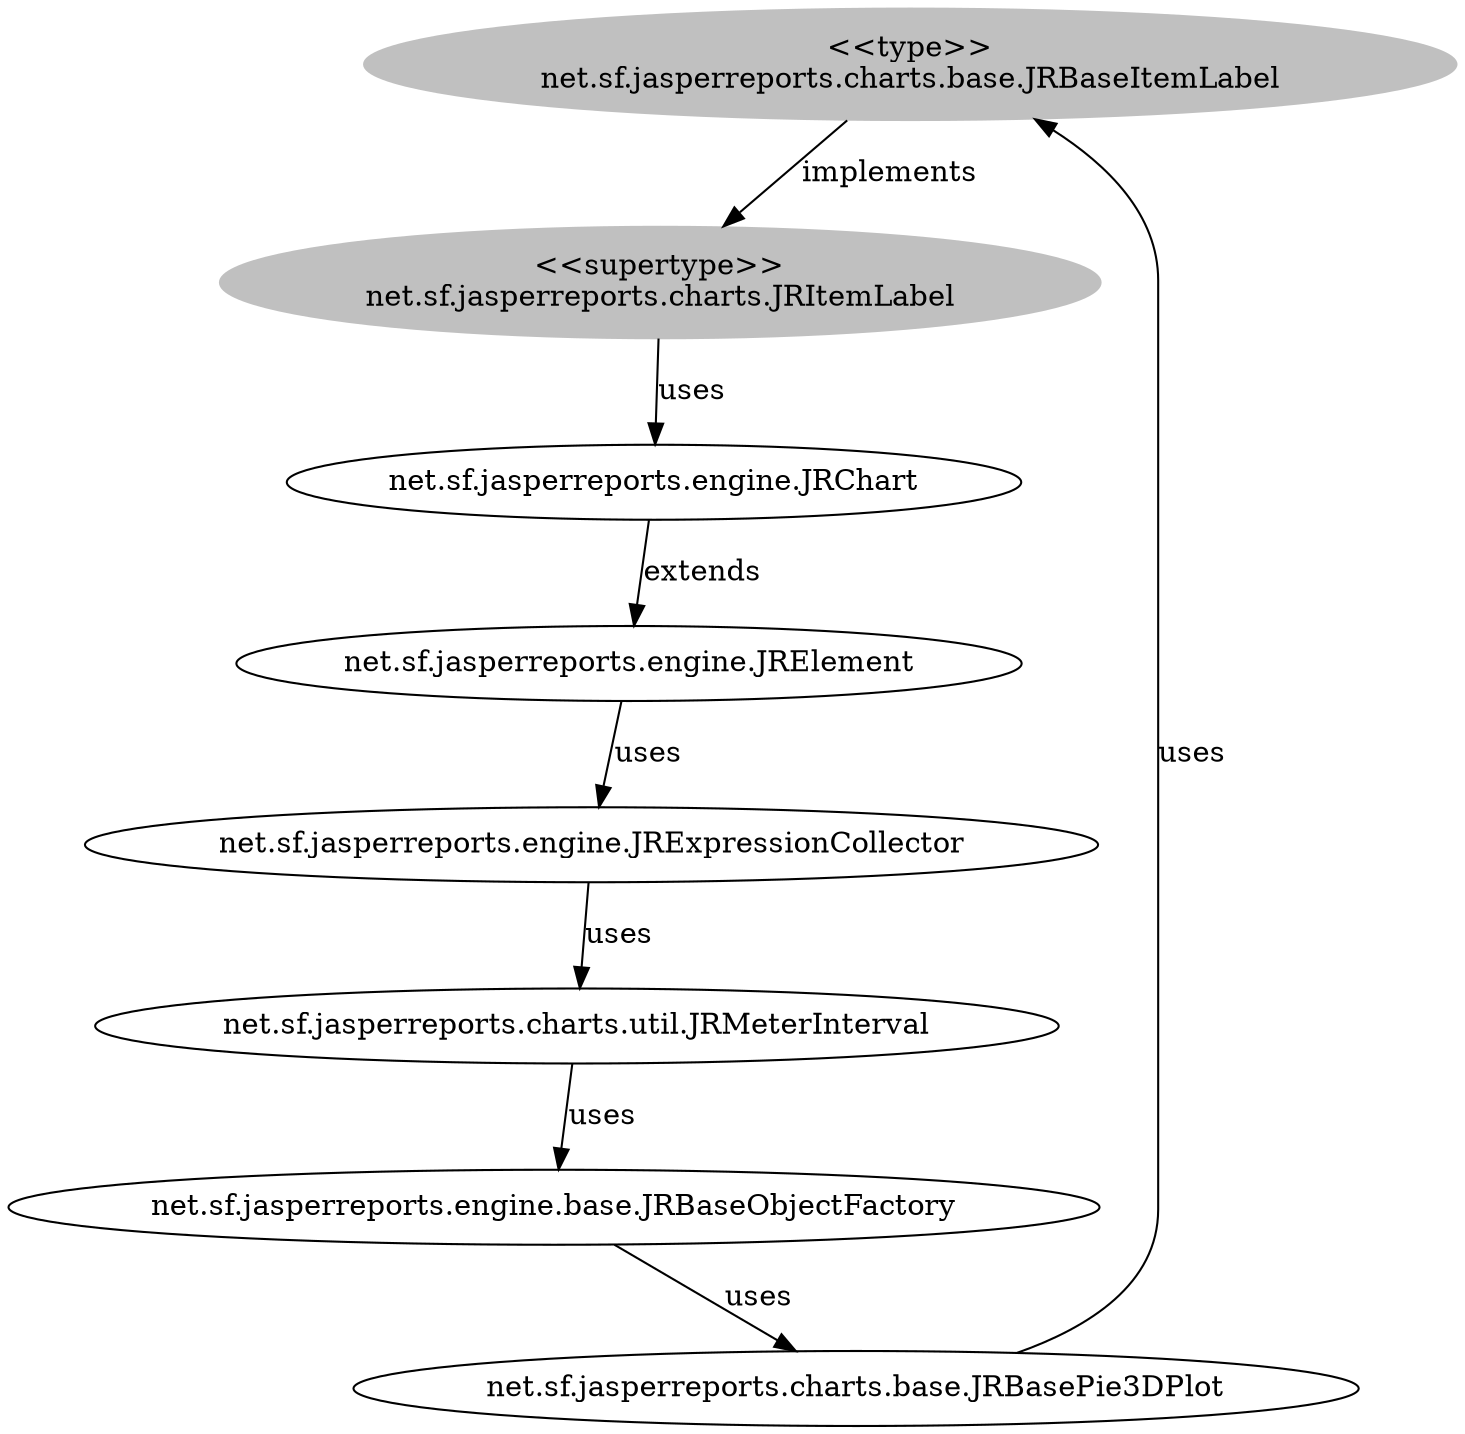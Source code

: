 digraph stk {
	net_sf_jasperreports_charts_base_JRBaseItemLabel [label="<<type>>
net.sf.jasperreports.charts.base.JRBaseItemLabel",style=filled,color="grey"];
	net_sf_jasperreports_charts_JRItemLabel [label="<<supertype>>
net.sf.jasperreports.charts.JRItemLabel",style=filled,color="grey"];
	net_sf_jasperreports_engine_JRChart [label="net.sf.jasperreports.engine.JRChart"];
	net_sf_jasperreports_charts_base_JRBasePie3DPlot [label="net.sf.jasperreports.charts.base.JRBasePie3DPlot"];
	net_sf_jasperreports_engine_JRElement [label="net.sf.jasperreports.engine.JRElement"];
	net_sf_jasperreports_engine_base_JRBaseObjectFactory [label="net.sf.jasperreports.engine.base.JRBaseObjectFactory"];
	net_sf_jasperreports_engine_JRExpressionCollector [label="net.sf.jasperreports.engine.JRExpressionCollector"];
	net_sf_jasperreports_charts_util_JRMeterInterval [label="net.sf.jasperreports.charts.util.JRMeterInterval"];
	net_sf_jasperreports_charts_base_JRBaseItemLabel -> net_sf_jasperreports_charts_JRItemLabel [label=implements];
	net_sf_jasperreports_charts_JRItemLabel -> net_sf_jasperreports_engine_JRChart [label=uses];
	net_sf_jasperreports_engine_JRChart -> net_sf_jasperreports_engine_JRElement [label=extends];
	net_sf_jasperreports_engine_JRElement -> net_sf_jasperreports_engine_JRExpressionCollector [label=uses];
	net_sf_jasperreports_engine_JRExpressionCollector -> net_sf_jasperreports_charts_util_JRMeterInterval [label=uses];
	net_sf_jasperreports_charts_util_JRMeterInterval -> net_sf_jasperreports_engine_base_JRBaseObjectFactory [label=uses];
	net_sf_jasperreports_engine_base_JRBaseObjectFactory -> net_sf_jasperreports_charts_base_JRBasePie3DPlot [label=uses];
	net_sf_jasperreports_charts_base_JRBasePie3DPlot -> net_sf_jasperreports_charts_base_JRBaseItemLabel [label=uses];
}
